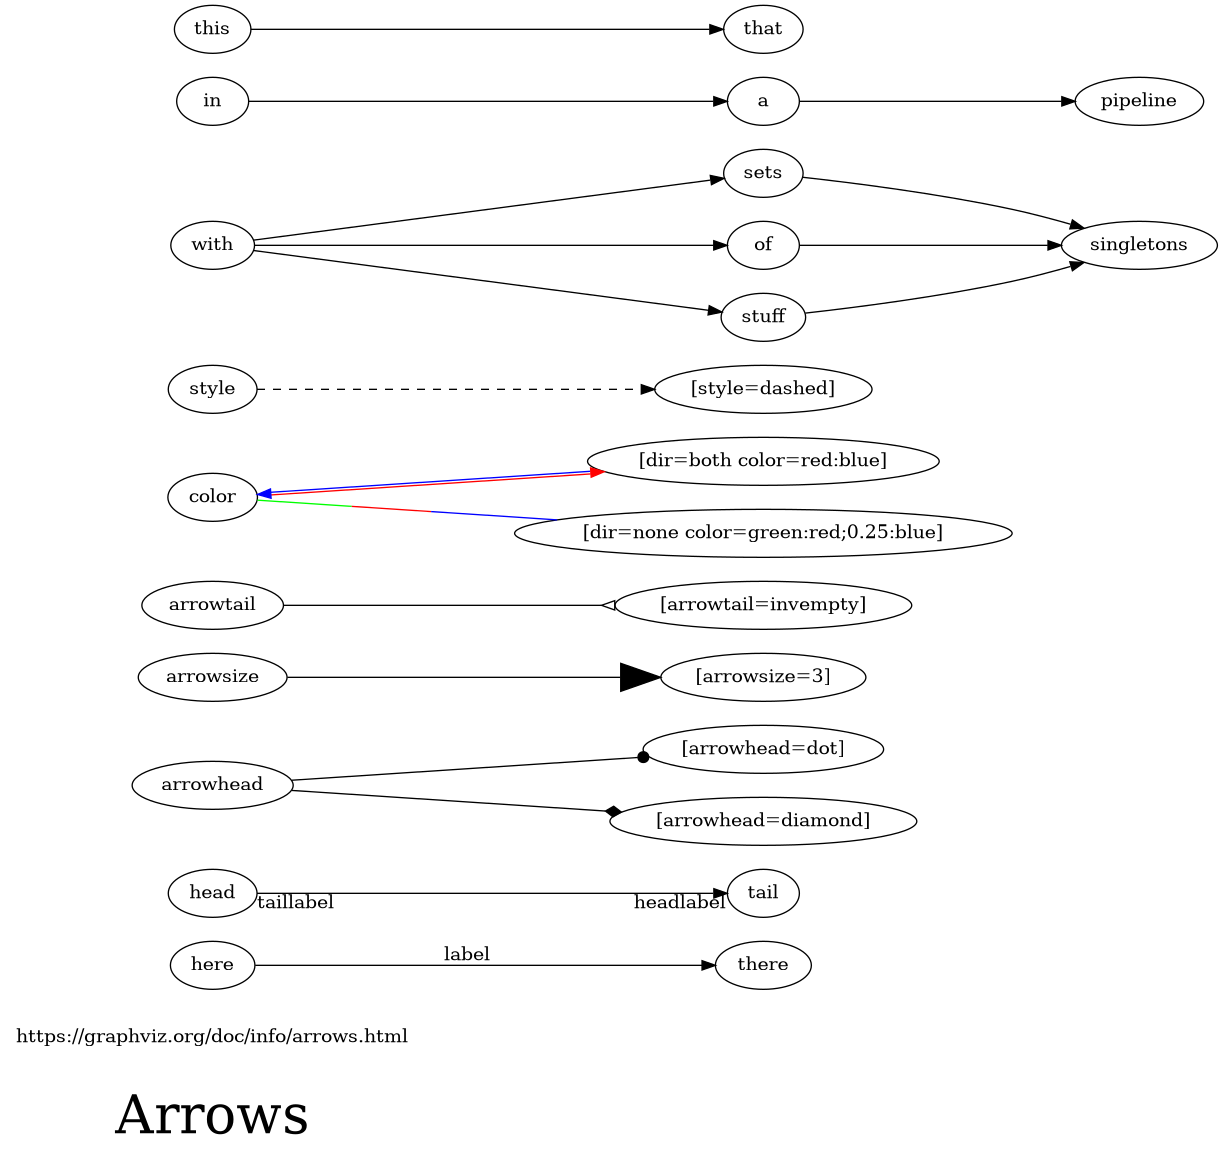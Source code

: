 @startuml
digraph G {

"Arrows"[shape=none fontsize=40]

rankdir=LR

title[label="https://graphviz.org/doc/info/arrows.html" URL="https://graphviz.org/doc/info/arrows.html" shape=none]

here -> there [label=label]
head -> tail [taillabel=taillabel headlabel=headlabel]

arrowhead -> "[arrowhead=dot]" [arrowhead=dot]
arrowhead -> "[arrowhead=diamond]" [arrowhead=diamond]
arrowsize -> "[arrowsize=3]" [arrowsize=3]
arrowtail-> "[arrowtail=invempty]" [arrowhead="invempty"]
color -> "[dir=both color=red:blue]" [dir=both color="red:blue"]
style -> "[style=dashed]" [style=dashed]
color -> "[dir=none color=green:red;0.25:blue]" [dir=none color="green:red;0.25:blue"]

with -> {sets, of, stuff} -> {singletons}
in -> a -> pipeline
this -> that

}
@enduml
